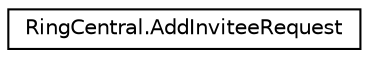 digraph "Graphical Class Hierarchy"
{
 // LATEX_PDF_SIZE
  edge [fontname="Helvetica",fontsize="10",labelfontname="Helvetica",labelfontsize="10"];
  node [fontname="Helvetica",fontsize="10",shape=record];
  rankdir="LR";
  Node0 [label="RingCentral.AddInviteeRequest",height=0.2,width=0.4,color="black", fillcolor="white", style="filled",URL="$classRingCentral_1_1AddInviteeRequest.html",tooltip="The attribute declaration to indicate webinar session participant/invitee role"];
}
